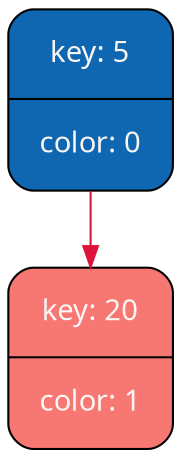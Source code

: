 digraph   
{
rankdir = ""
splines = "true"

node0x604000000510 [shape      = "Mrecord", width = 1.1, height = 1.21,  fillcolor   = "#0F67B1", style = "filled", fontcolor= " #FAF6F4", fontname = "Calibri", color = "0", label = "{key: 5| color: 0}"]
node0x604000000510 -> node0x604000000550 [color = "#DC143C", style = "", constraint = true, fillcolor = "#DC143C",   fontcolor = "", fontname = "Calibri", label = ""];
node0x604000000550 [shape      = "Mrecord", width = 1.1, height = 1.21,  fillcolor   = "#F77772", style = "filled", fontcolor= " #FAF6F4", fontname = "Calibri", color = "1", label = "{key: 20| color: 1}"]
}
